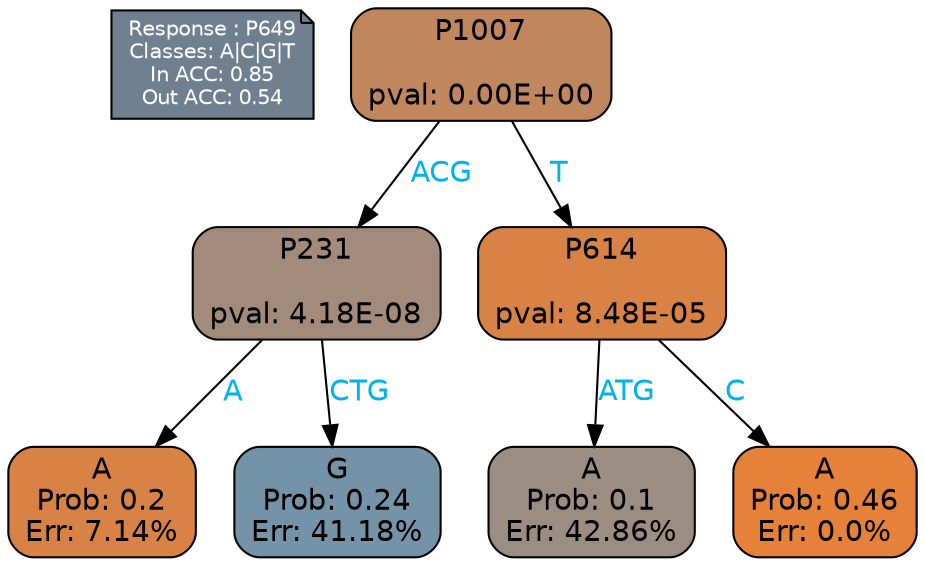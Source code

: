 digraph Tree {
node [shape=box, style="filled, rounded", color="black", fontname=helvetica] ;
graph [ranksep=equally, splines=polylines, bgcolor=transparent, dpi=600] ;
edge [fontname=helvetica] ;
LEGEND [label="Response : P649
Classes: A|C|G|T
In ACC: 0.85
Out ACC: 0.54
",shape=note,align=left,style=filled,fillcolor="slategray",fontcolor="white",fontsize=10];1 [label="P1007

pval: 0.00E+00", fillcolor="#c0865d"] ;
2 [label="P231

pval: 4.18E-08", fillcolor="#a28b7b"] ;
3 [label="A
Prob: 0.2
Err: 7.14%", fillcolor="#d88345"] ;
4 [label="G
Prob: 0.24
Err: 41.18%", fillcolor="#7593a8"] ;
5 [label="P614

pval: 8.48E-05", fillcolor="#d88345"] ;
6 [label="A
Prob: 0.1
Err: 42.86%", fillcolor="#9b8d82"] ;
7 [label="A
Prob: 0.46
Err: 0.0%", fillcolor="#e58139"] ;
1 -> 2 [label="ACG",fontcolor=deepskyblue2] ;
1 -> 5 [label="T",fontcolor=deepskyblue2] ;
2 -> 3 [label="A",fontcolor=deepskyblue2] ;
2 -> 4 [label="CTG",fontcolor=deepskyblue2] ;
5 -> 6 [label="ATG",fontcolor=deepskyblue2] ;
5 -> 7 [label="C",fontcolor=deepskyblue2] ;
{rank = same; 3;4;6;7;}{rank = same; LEGEND;1;}}